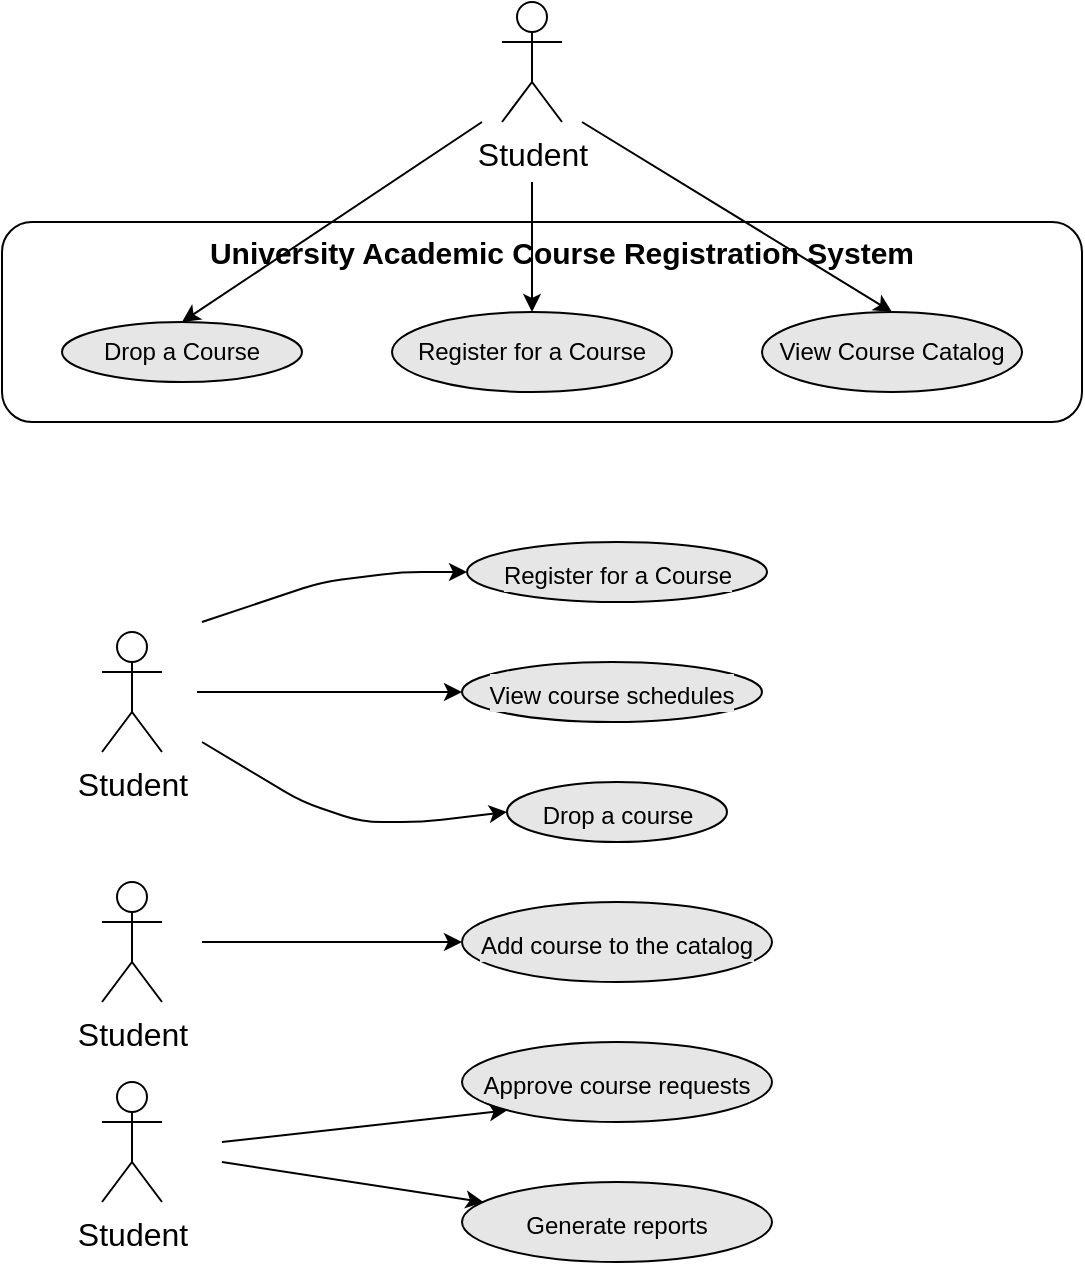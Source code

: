 <mxfile>
    <diagram id="tBjmJRY80cIxDw0UButz" name="Page-1">
        <mxGraphModel dx="687" dy="514" grid="1" gridSize="10" guides="1" tooltips="1" connect="1" arrows="1" fold="1" page="1" pageScale="1" pageWidth="850" pageHeight="1100" math="0" shadow="0">
            <root>
                <mxCell id="0"/>
                <mxCell id="1" parent="0"/>
                <mxCell id="22" value="" style="rounded=1;whiteSpace=wrap;html=1;fontSize=15;" vertex="1" parent="1">
                    <mxGeometry x="40" y="150" width="540" height="100" as="geometry"/>
                </mxCell>
                <mxCell id="2" value="&lt;font style=&quot;font-size: 16px;&quot;&gt;Student&lt;/font&gt;" style="shape=umlActor;verticalLabelPosition=bottom;verticalAlign=top;html=1;outlineConnect=0;" vertex="1" parent="1">
                    <mxGeometry x="290" y="40" width="30" height="60" as="geometry"/>
                </mxCell>
                <mxCell id="14" value="Drop a Course" style="ellipse;whiteSpace=wrap;html=1;labelBackgroundColor=#E6E6E6;fillColor=#E6E6E6;fontColor=#000000;" vertex="1" parent="1">
                    <mxGeometry x="70" y="200" width="120" height="30" as="geometry"/>
                </mxCell>
                <mxCell id="15" value="Register for a Course" style="ellipse;whiteSpace=wrap;html=1;fontColor=#000000;fillColor=#E6E6E6;" vertex="1" parent="1">
                    <mxGeometry x="235" y="195" width="140" height="40" as="geometry"/>
                </mxCell>
                <mxCell id="16" value="View Course Catalog" style="ellipse;whiteSpace=wrap;html=1;fillColor=#E6E6E6;fontColor=#000000;" vertex="1" parent="1">
                    <mxGeometry x="420" y="195" width="130" height="40" as="geometry"/>
                </mxCell>
                <mxCell id="17" value="&lt;b style=&quot;font-size: 15px;&quot;&gt;&lt;font style=&quot;font-size: 15px;&quot;&gt;University Academic Course Registration System&lt;/font&gt;&lt;/b&gt;" style="text;html=1;strokeColor=none;fillColor=none;align=center;verticalAlign=middle;whiteSpace=wrap;rounded=0;fontSize=15;" vertex="1" parent="1">
                    <mxGeometry x="90" y="150" width="460" height="30" as="geometry"/>
                </mxCell>
                <mxCell id="18" value="" style="endArrow=classic;html=1;fontSize=15;" edge="1" parent="1" target="15">
                    <mxGeometry width="50" height="50" relative="1" as="geometry">
                        <mxPoint x="305" y="130" as="sourcePoint"/>
                        <mxPoint x="340" y="260" as="targetPoint"/>
                    </mxGeometry>
                </mxCell>
                <mxCell id="19" value="" style="endArrow=classic;html=1;fontSize=15;entryX=0.5;entryY=0;entryDx=0;entryDy=0;" edge="1" parent="1" target="14">
                    <mxGeometry width="50" height="50" relative="1" as="geometry">
                        <mxPoint x="280" y="100" as="sourcePoint"/>
                        <mxPoint x="360" y="270" as="targetPoint"/>
                    </mxGeometry>
                </mxCell>
                <mxCell id="20" value="" style="endArrow=classic;html=1;fontSize=15;entryX=0.5;entryY=0;entryDx=0;entryDy=0;" edge="1" parent="1" target="16">
                    <mxGeometry width="50" height="50" relative="1" as="geometry">
                        <mxPoint x="330" y="100" as="sourcePoint"/>
                        <mxPoint x="400" y="300" as="targetPoint"/>
                    </mxGeometry>
                </mxCell>
                <mxCell id="25" value="&lt;font style=&quot;font-size: 16px;&quot;&gt;Student&lt;/font&gt;" style="shape=umlActor;verticalLabelPosition=bottom;verticalAlign=top;html=1;outlineConnect=0;" vertex="1" parent="1">
                    <mxGeometry x="90" y="480" width="30" height="60" as="geometry"/>
                </mxCell>
                <mxCell id="26" value="&lt;font style=&quot;font-size: 16px;&quot;&gt;Student&lt;/font&gt;" style="shape=umlActor;verticalLabelPosition=bottom;verticalAlign=top;html=1;outlineConnect=0;" vertex="1" parent="1">
                    <mxGeometry x="90" y="580" width="30" height="60" as="geometry"/>
                </mxCell>
                <mxCell id="27" value="&lt;font style=&quot;font-size: 12px;&quot;&gt;Register for a Course&lt;/font&gt;" style="ellipse;whiteSpace=wrap;html=1;labelBackgroundColor=#E6E6E6;fontSize=16;fontColor=#000000;fillColor=#E6E6E6;" vertex="1" parent="1">
                    <mxGeometry x="272.5" y="310" width="150" height="30" as="geometry"/>
                </mxCell>
                <mxCell id="28" value="&lt;font style=&quot;font-size: 12px;&quot;&gt;View course schedules&lt;/font&gt;&lt;span style=&quot;color: rgba(0, 0, 0, 0); font-family: monospace; font-size: 0px; text-align: start; background-color: rgb(42, 37, 47);&quot;&gt;%3CmxGraphModel%3E%3Croot%3E%3CmxCell%20id%3D%220%22%2F%3E%3CmxCell%20id%3D%221%22%20parent%3D%220%22%2F%3E%3CmxCell%20id%3D%222%22%20value%3D%22%26lt%3Bfont%20style%3D%26quot%3Bfont-size%3A%2012px%3B%26quot%3B%26gt%3BRegister%20for%20a%20Course%26lt%3B%2Ffont%26gt%3B%22%20style%3D%22ellipse%3BwhiteSpace%3Dwrap%3Bhtml%3D1%3BlabelBackgroundColor%3D%23E6E6E6%3BfontSize%3D16%3BfontColor%3D%23000000%3BfillColor%3D%23E6E6E6%3B%22%20vertex%3D%221%22%20parent%3D%221%22%3E%3CmxGeometry%20x%3D%22260%22%20y%3D%22320%22%20width%3D%22155%22%20height%3D%2240%22%20as%3D%22geometry%22%2F%3E%3C%2FmxCell%3E%3C%2Froot%3E%3C%2FmxGraphModel%3E&lt;/span&gt;" style="ellipse;whiteSpace=wrap;html=1;labelBackgroundColor=#E6E6E6;fontSize=16;fontColor=#000000;fillColor=#E6E6E6;" vertex="1" parent="1">
                    <mxGeometry x="270" y="370" width="150" height="30" as="geometry"/>
                </mxCell>
                <mxCell id="29" value="&lt;font style=&quot;font-size: 12px;&quot;&gt;Drop a course&lt;/font&gt;" style="ellipse;whiteSpace=wrap;html=1;labelBackgroundColor=#E6E6E6;fontSize=16;fontColor=#000000;fillColor=#E6E6E6;" vertex="1" parent="1">
                    <mxGeometry x="292.5" y="430" width="110" height="30" as="geometry"/>
                </mxCell>
                <mxCell id="30" value="&lt;font style=&quot;font-size: 12px;&quot;&gt;Add course to the catalog&lt;/font&gt;" style="ellipse;whiteSpace=wrap;html=1;labelBackgroundColor=#E6E6E6;fontSize=16;fontColor=#000000;fillColor=#E6E6E6;" vertex="1" parent="1">
                    <mxGeometry x="270" y="490" width="155" height="40" as="geometry"/>
                </mxCell>
                <mxCell id="31" value="&lt;font style=&quot;font-size: 12px;&quot;&gt;Approve course requests&lt;/font&gt;" style="ellipse;whiteSpace=wrap;html=1;labelBackgroundColor=#E6E6E6;fontSize=16;fontColor=#000000;fillColor=#E6E6E6;" vertex="1" parent="1">
                    <mxGeometry x="270" y="560" width="155" height="40" as="geometry"/>
                </mxCell>
                <mxCell id="32" value="&lt;font style=&quot;font-size: 12px;&quot;&gt;Generate reports&lt;/font&gt;" style="ellipse;whiteSpace=wrap;html=1;labelBackgroundColor=#E6E6E6;fontSize=16;fontColor=#000000;fillColor=#E6E6E6;" vertex="1" parent="1">
                    <mxGeometry x="270" y="630" width="155" height="40" as="geometry"/>
                </mxCell>
                <mxCell id="34" value="" style="endArrow=classic;html=1;fontSize=12;fontColor=#000000;entryX=0;entryY=0.5;entryDx=0;entryDy=0;" edge="1" parent="1" target="27">
                    <mxGeometry width="50" height="50" relative="1" as="geometry">
                        <mxPoint x="140" y="350" as="sourcePoint"/>
                        <mxPoint x="190" y="300" as="targetPoint"/>
                        <Array as="points">
                            <mxPoint x="200" y="330"/>
                            <mxPoint x="240" y="325"/>
                        </Array>
                    </mxGeometry>
                </mxCell>
                <mxCell id="35" value="" style="endArrow=classic;html=1;fontSize=12;fontColor=#000000;entryX=0;entryY=0.5;entryDx=0;entryDy=0;" edge="1" parent="1" target="28">
                    <mxGeometry width="50" height="50" relative="1" as="geometry">
                        <mxPoint x="137.5" y="385" as="sourcePoint"/>
                        <mxPoint x="317.5" y="490" as="targetPoint"/>
                    </mxGeometry>
                </mxCell>
                <mxCell id="36" value="" style="endArrow=classic;html=1;fontSize=12;fontColor=#000000;entryX=0;entryY=0.5;entryDx=0;entryDy=0;" edge="1" parent="1" target="29">
                    <mxGeometry width="50" height="50" relative="1" as="geometry">
                        <mxPoint x="140" y="410" as="sourcePoint"/>
                        <mxPoint x="282.5" y="335" as="targetPoint"/>
                        <Array as="points">
                            <mxPoint x="190" y="440"/>
                            <mxPoint x="220" y="450"/>
                            <mxPoint x="250" y="450"/>
                        </Array>
                    </mxGeometry>
                </mxCell>
                <mxCell id="37" value="" style="endArrow=classic;html=1;fontSize=12;fontColor=#000000;entryX=0;entryY=0.5;entryDx=0;entryDy=0;" edge="1" parent="1" target="30">
                    <mxGeometry width="50" height="50" relative="1" as="geometry">
                        <mxPoint x="140" y="510" as="sourcePoint"/>
                        <mxPoint x="220" y="500" as="targetPoint"/>
                    </mxGeometry>
                </mxCell>
                <mxCell id="38" value="&lt;font style=&quot;font-size: 16px;&quot;&gt;Student&lt;/font&gt;" style="shape=umlActor;verticalLabelPosition=bottom;verticalAlign=top;html=1;outlineConnect=0;" vertex="1" parent="1">
                    <mxGeometry x="90" y="355" width="30" height="60" as="geometry"/>
                </mxCell>
                <mxCell id="39" value="" style="endArrow=classic;html=1;fontSize=12;fontColor=#000000;entryX=0;entryY=1;entryDx=0;entryDy=0;" edge="1" parent="1" target="31">
                    <mxGeometry width="50" height="50" relative="1" as="geometry">
                        <mxPoint x="150" y="610" as="sourcePoint"/>
                        <mxPoint x="240" y="600" as="targetPoint"/>
                    </mxGeometry>
                </mxCell>
                <mxCell id="40" value="" style="endArrow=classic;html=1;fontSize=12;fontColor=#000000;entryX=0.07;entryY=0.253;entryDx=0;entryDy=0;entryPerimeter=0;" edge="1" parent="1" target="32">
                    <mxGeometry width="50" height="50" relative="1" as="geometry">
                        <mxPoint x="150" y="620" as="sourcePoint"/>
                        <mxPoint x="200" y="640" as="targetPoint"/>
                    </mxGeometry>
                </mxCell>
            </root>
        </mxGraphModel>
    </diagram>
</mxfile>